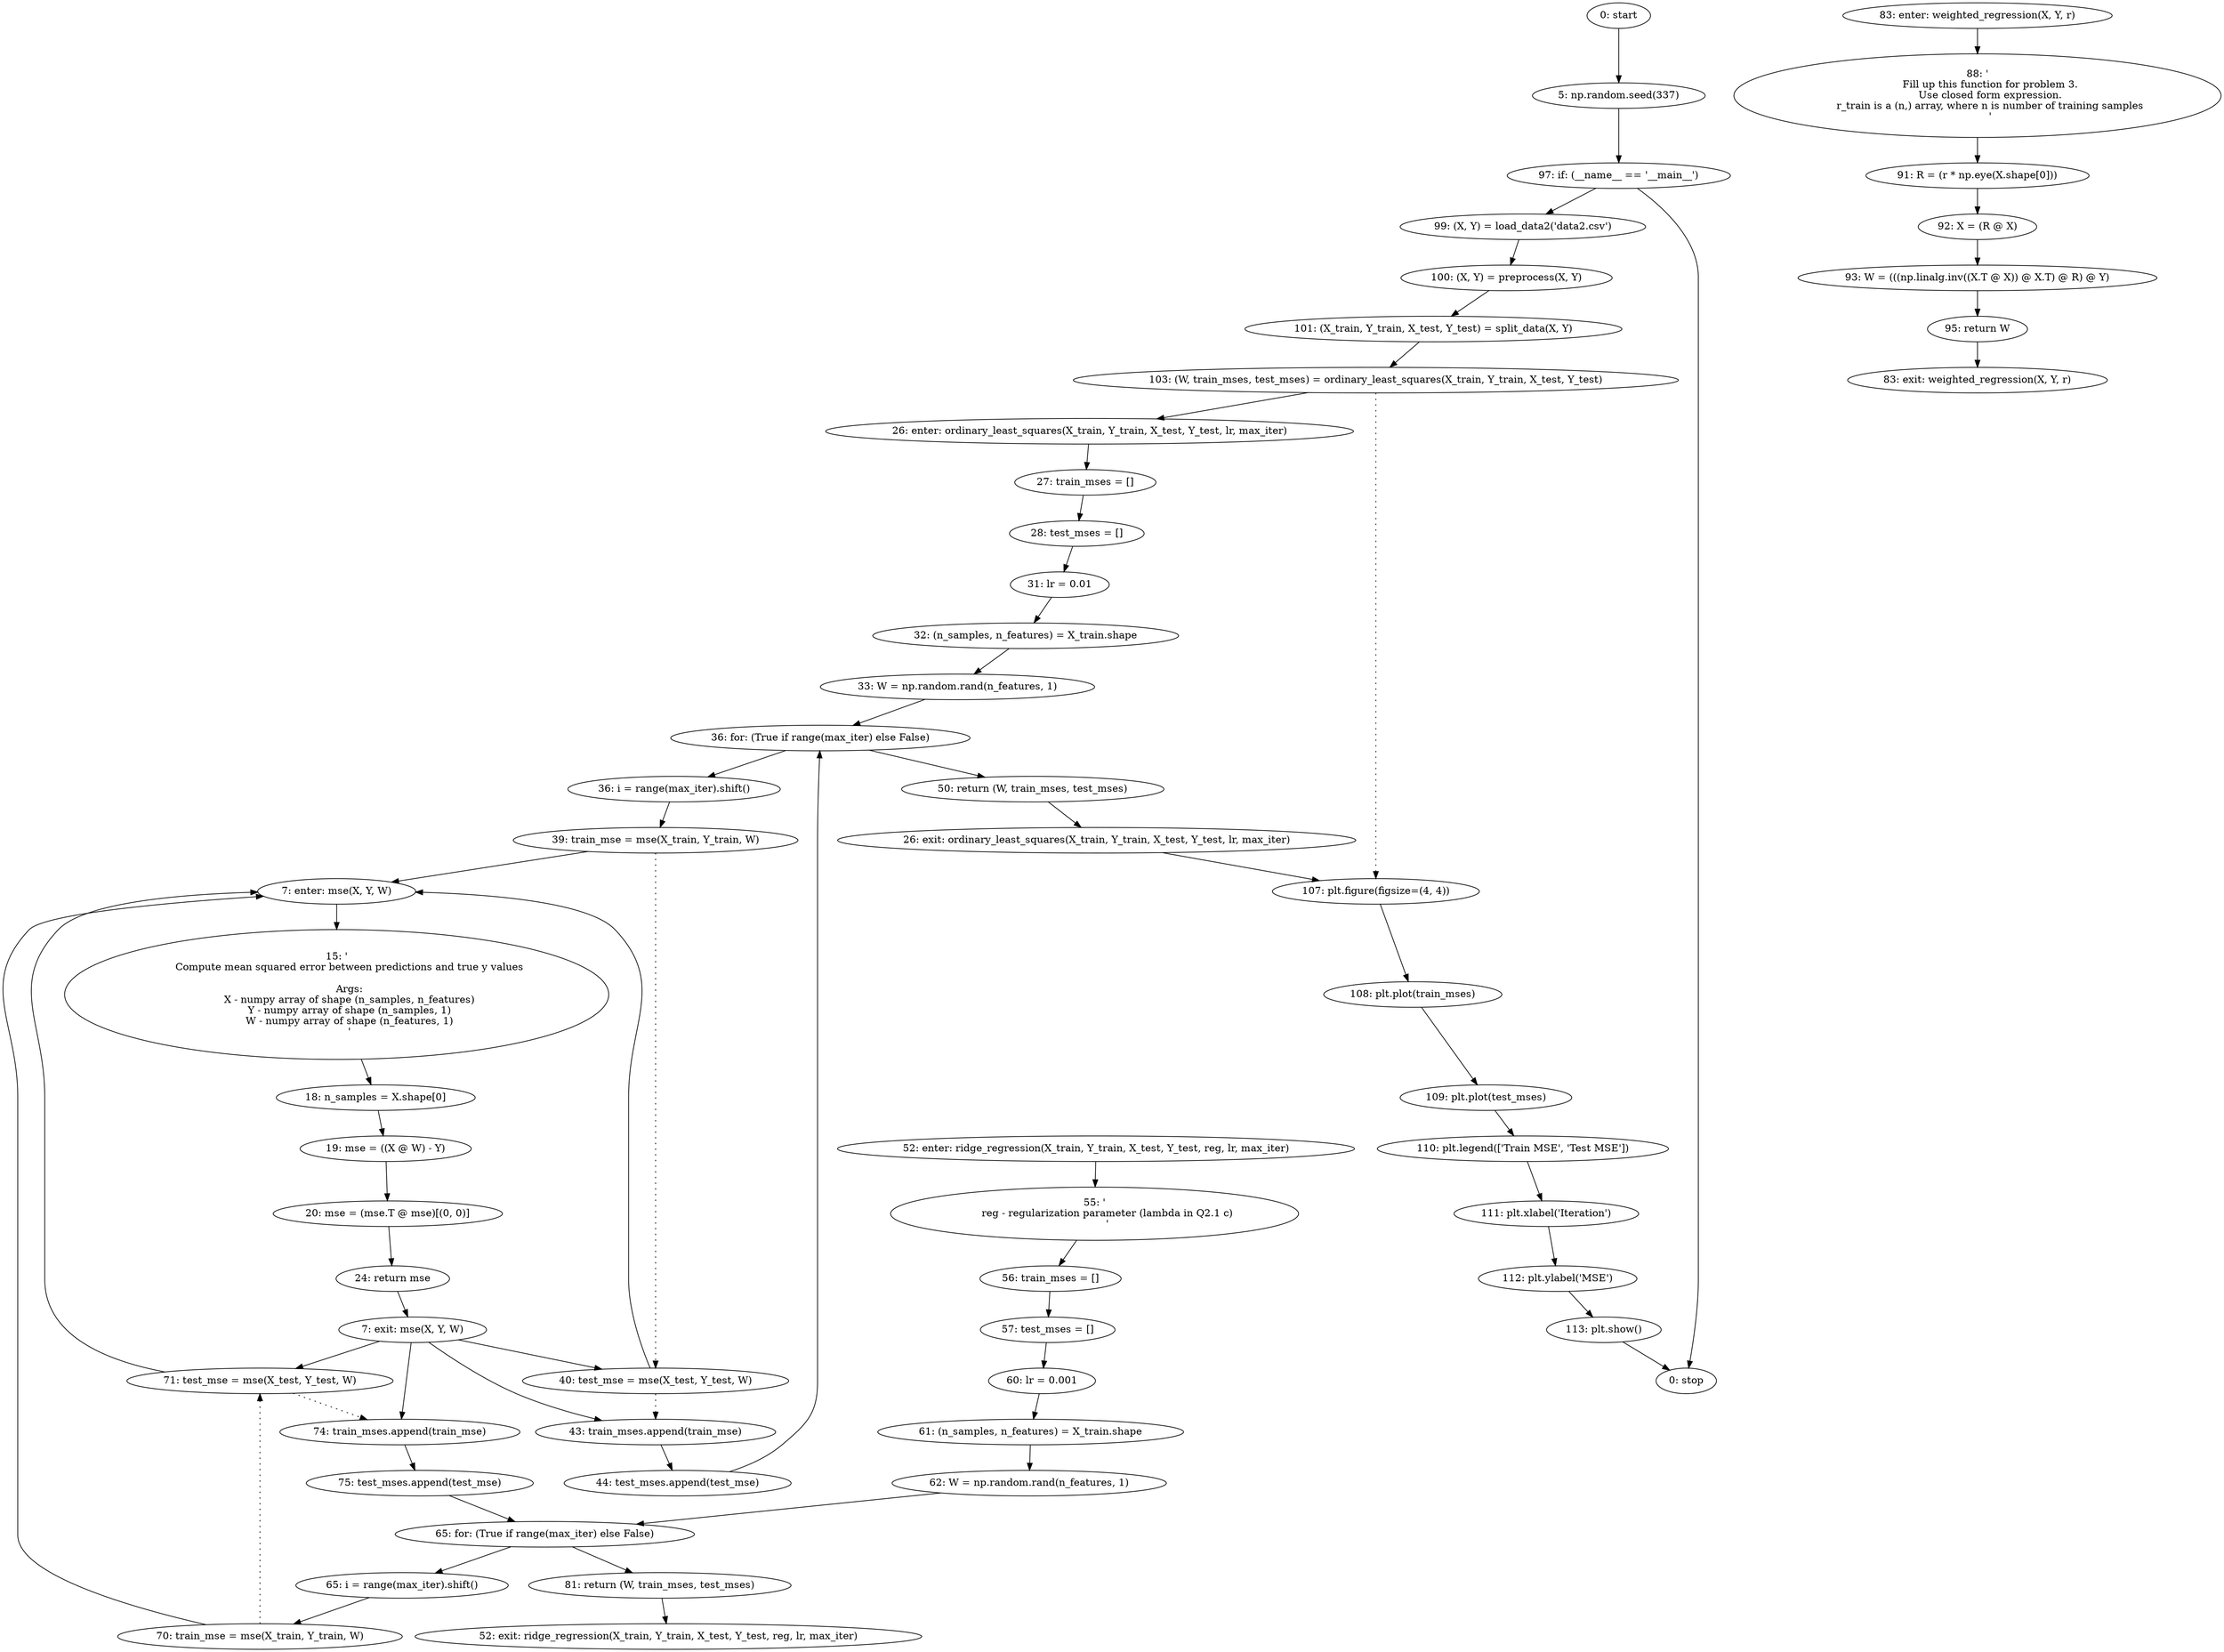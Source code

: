 strict digraph "" {
	node [label="\N"];
	0	 [label="0: start"];
	1	 [label="5: np.random.seed(337)"];
	0 -> 1;
	45	 [label="97: if: (__name__ == '__main__')"];
	1 -> 45;
	46	 [label="99: (X, Y) = load_data2('data2.csv')"];
	45 -> 46;
	57	 [label="0: stop"];
	45 -> 57;
	2	 [label="7: enter: mse(X, Y, W)"];
	4	 [label="15: '\n        Compute mean squared error between predictions and true y values\n\n        Args:\n        X - numpy array of shape (\
n_samples, n_features)\n        Y - numpy array of shape (n_samples, 1)\n        W - numpy array of shape (n_features, 1)\n        '"];
	2 -> 4;
	5	 [label="18: n_samples = X.shape[0]"];
	4 -> 5;
	18	 [label="39: train_mse = mse(X_train, Y_train, W)"];
	18 -> 2;
	19	 [label="40: test_mse = mse(X_test, Y_test, W)"];
	18 -> 19	 [style=dotted,
		weight=100];
	19 -> 2;
	20	 [label="43: train_mses.append(train_mse)"];
	19 -> 20	 [style=dotted,
		weight=100];
	21	 [label="44: test_mses.append(test_mse)"];
	20 -> 21;
	33	 [label="70: train_mse = mse(X_train, Y_train, W)"];
	33 -> 2;
	34	 [label="71: test_mse = mse(X_test, Y_test, W)"];
	33 -> 34	 [style=dotted,
		weight=100];
	34 -> 2;
	35	 [label="74: train_mses.append(train_mse)"];
	34 -> 35	 [style=dotted,
		weight=100];
	36	 [label="75: test_mses.append(test_mse)"];
	35 -> 36;
	3	 [label="7: exit: mse(X, Y, W)"];
	3 -> 19;
	3 -> 20;
	3 -> 34;
	3 -> 35;
	8	 [label="24: return mse"];
	8 -> 3;
	6	 [label="19: mse = ((X @ W) - Y)"];
	5 -> 6;
	7	 [label="20: mse = (mse.T @ mse)[(0, 0)]"];
	6 -> 7;
	7 -> 8;
	9	 [label="26: enter: ordinary_least_squares(X_train, Y_train, X_test, Y_test, lr, max_iter)"];
	11	 [label="27: train_mses = []"];
	9 -> 11;
	12	 [label="28: test_mses = []"];
	11 -> 12;
	49	 [label="103: (W, train_mses, test_mses) = ordinary_least_squares(X_train, Y_train, X_test, Y_test)"];
	49 -> 9;
	50	 [label="107: plt.figure(figsize=(4, 4))"];
	49 -> 50	 [style=dotted,
		weight=100];
	51	 [label="108: plt.plot(train_mses)"];
	50 -> 51;
	10	 [label="26: exit: ordinary_least_squares(X_train, Y_train, X_test, Y_test, lr, max_iter)"];
	10 -> 50;
	22	 [label="50: return (W, train_mses, test_mses)"];
	22 -> 10;
	13	 [label="31: lr = 0.01"];
	12 -> 13;
	14	 [label="32: (n_samples, n_features) = X_train.shape"];
	13 -> 14;
	15	 [label="33: W = np.random.rand(n_features, 1)"];
	14 -> 15;
	16	 [label="36: for: (True if range(max_iter) else False)"];
	15 -> 16;
	16 -> 22;
	17	 [label="36: i = range(max_iter).shift()"];
	16 -> 17;
	17 -> 18;
	21 -> 16;
	23	 [label="52: enter: ridge_regression(X_train, Y_train, X_test, Y_test, reg, lr, max_iter)"];
	25	 [label="55: '\n        reg - regularization parameter (lambda in Q2.1 c)\n        '"];
	23 -> 25;
	26	 [label="56: train_mses = []"];
	25 -> 26;
	24	 [label="52: exit: ridge_regression(X_train, Y_train, X_test, Y_test, reg, lr, max_iter)"];
	37	 [label="81: return (W, train_mses, test_mses)"];
	37 -> 24;
	27	 [label="57: test_mses = []"];
	26 -> 27;
	28	 [label="60: lr = 0.001"];
	27 -> 28;
	29	 [label="61: (n_samples, n_features) = X_train.shape"];
	28 -> 29;
	30	 [label="62: W = np.random.rand(n_features, 1)"];
	29 -> 30;
	31	 [label="65: for: (True if range(max_iter) else False)"];
	30 -> 31;
	31 -> 37;
	32	 [label="65: i = range(max_iter).shift()"];
	31 -> 32;
	32 -> 33;
	36 -> 31;
	38	 [label="83: enter: weighted_regression(X, Y, r)"];
	40	 [label="88: '\n        Fill up this function for problem 3.\n        Use closed form expression.\n        r_train is a (n,) array, where \
n is number of training samples\n        '"];
	38 -> 40;
	41	 [label="91: R = (r * np.eye(X.shape[0]))"];
	40 -> 41;
	39	 [label="83: exit: weighted_regression(X, Y, r)"];
	44	 [label="95: return W"];
	44 -> 39;
	42	 [label="92: X = (R @ X)"];
	41 -> 42;
	43	 [label="93: W = (((np.linalg.inv((X.T @ X)) @ X.T) @ R) @ Y)"];
	42 -> 43;
	43 -> 44;
	47	 [label="100: (X, Y) = preprocess(X, Y)"];
	46 -> 47;
	48	 [label="101: (X_train, Y_train, X_test, Y_test) = split_data(X, Y)"];
	47 -> 48;
	48 -> 49;
	52	 [label="109: plt.plot(test_mses)"];
	51 -> 52;
	53	 [label="110: plt.legend(['Train MSE', 'Test MSE'])"];
	52 -> 53;
	54	 [label="111: plt.xlabel('Iteration')"];
	53 -> 54;
	55	 [label="112: plt.ylabel('MSE')"];
	54 -> 55;
	56	 [label="113: plt.show()"];
	55 -> 56;
	56 -> 57;
}


